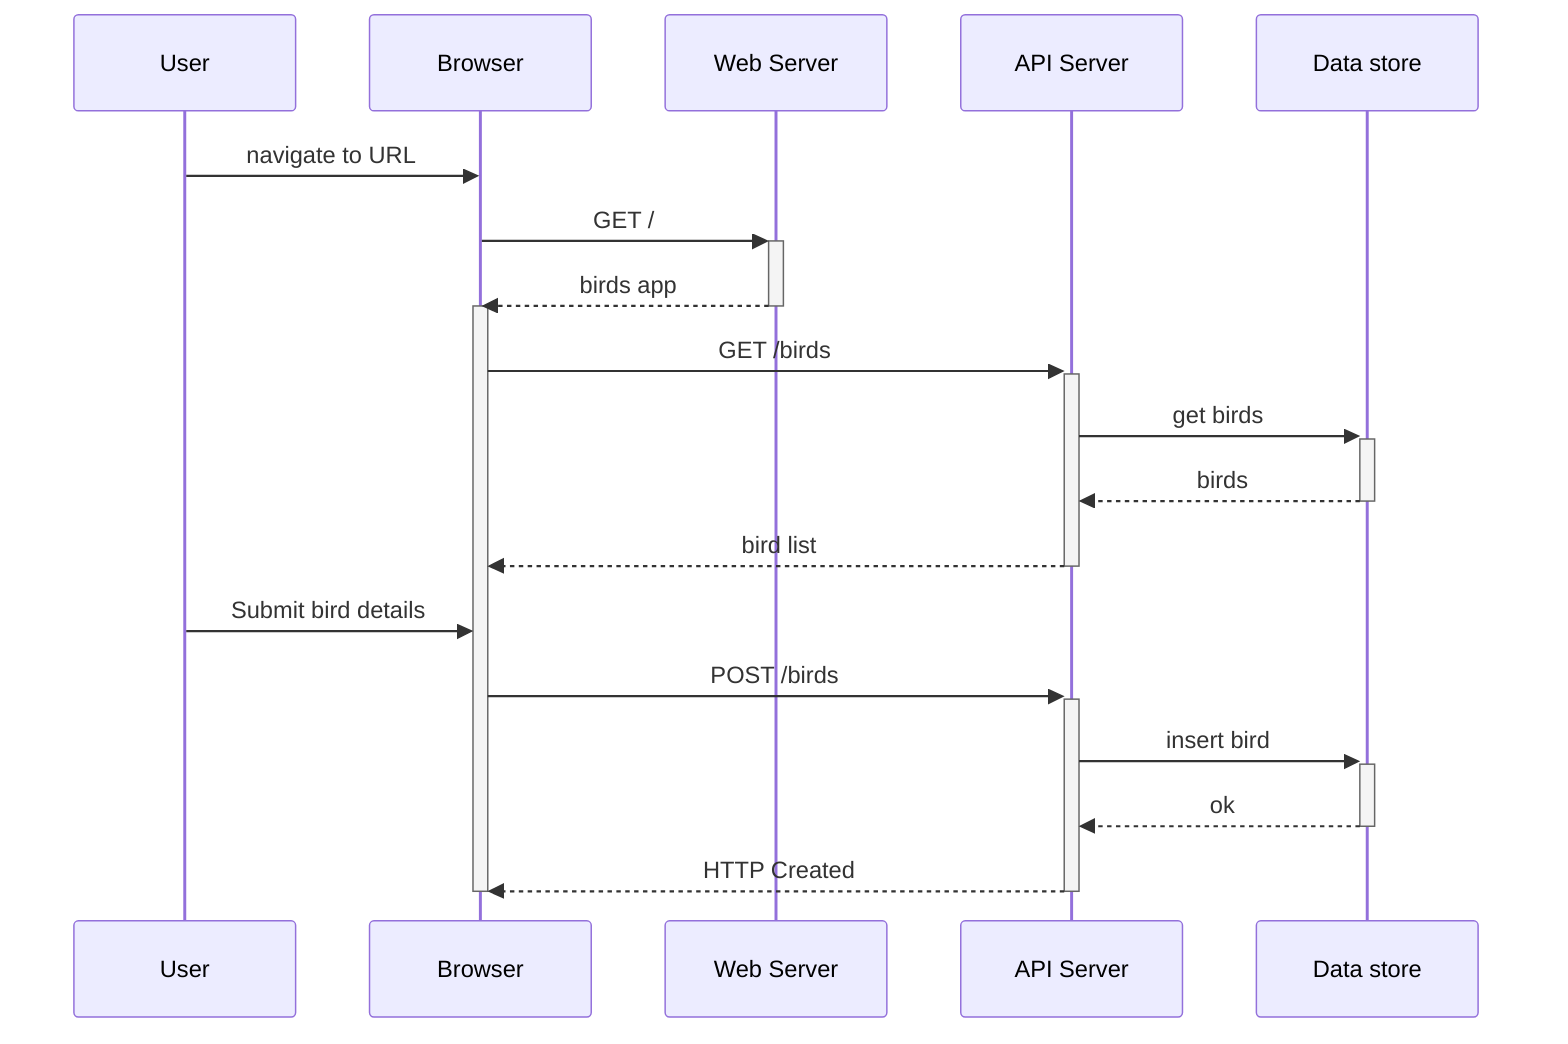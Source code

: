 sequenceDiagram

User ->> Browser : navigate to URL

Browser ->> +Web Server : GET /
Web Server -->> -Browser : birds app
activate Browser

Browser ->> +API Server : GET /birds
API Server ->> +Data store : get birds
Data store -->> -API Server : birds
API Server -->> -Browser : bird list

User ->> Browser : Submit bird details
Browser ->> +API Server : POST /birds
API Server ->> +Data store : insert bird
Data store -->> -API Server : ok
API Server -->> -Browser : HTTP Created
deactivate Browser
